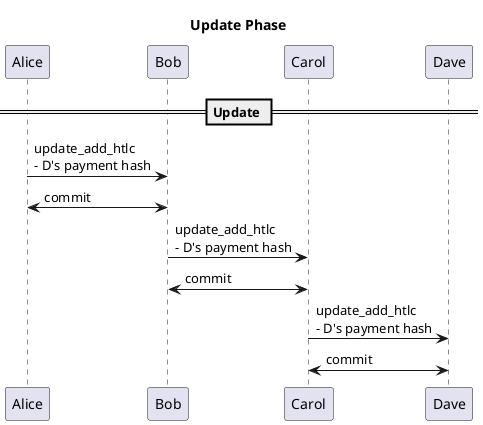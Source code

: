 @startuml
title Update Phase
participant Alice
participant Bob
participant Carol
participant Dave

== Update ==

Alice -> Bob: update_add_htlc\n- D's payment hash
Alice <-> Bob: commit

Bob -> Carol: update_add_htlc\n- D's payment hash
Bob <-> Carol: commit

Carol -> Dave: update_add_htlc\n- D's payment hash
Carol <-> Dave: commit

@enduml
